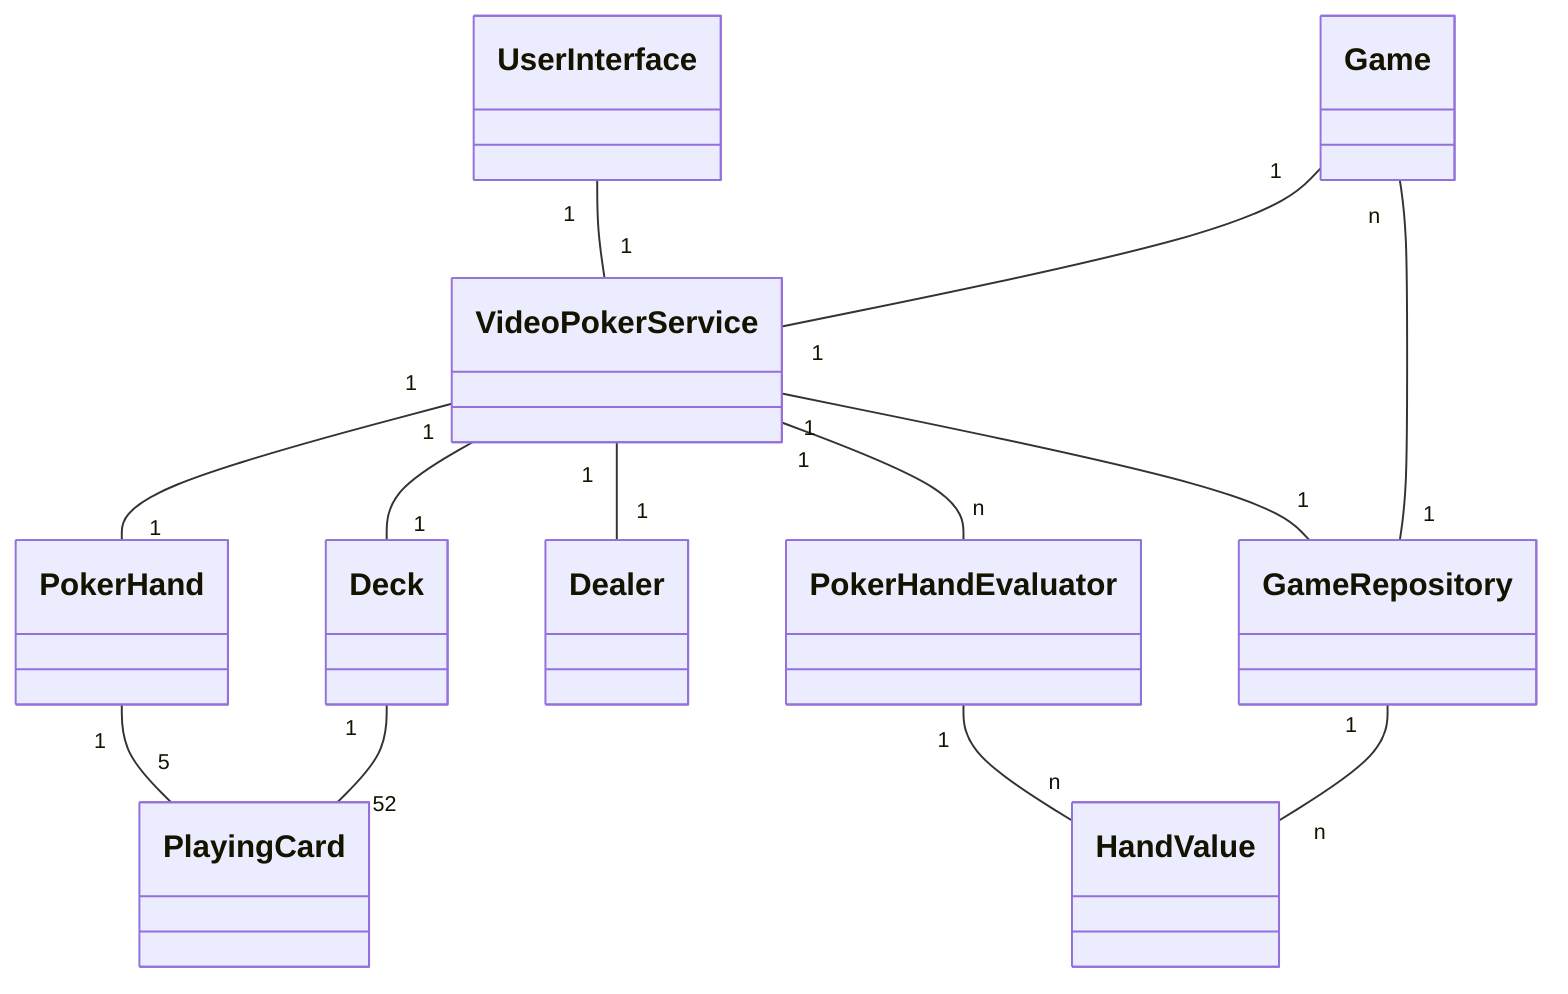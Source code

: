 classDiagram
PokerHand "1" -- "5" PlayingCard
Deck "1" -- "52" PlayingCard
VideoPokerService "1" -- "1" Deck
VideoPokerService "1" -- "1" PokerHand
VideoPokerService "1" -- "1" Dealer
VideoPokerService "1" -- "n" PokerHandEvaluator
VideoPokerService "1" -- "1" GameRepository
PokerHandEvaluator "1" -- "n" HandValue
GameRepository "1" -- "n" HandValue
UserInterface  "1"--"1" VideoPokerService
Game "1" -- "1" VideoPokerService
Game "n" -- "1" GameRepository